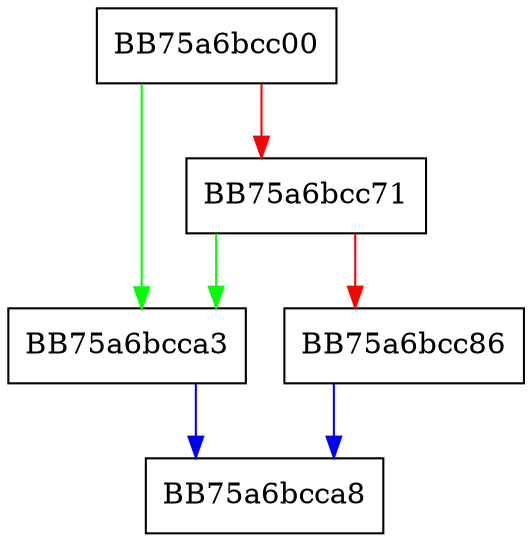 digraph ConvertToRawExtent {
  node [shape="box"];
  graph [splines=ortho];
  BB75a6bcc00 -> BB75a6bcca3 [color="green"];
  BB75a6bcc00 -> BB75a6bcc71 [color="red"];
  BB75a6bcc71 -> BB75a6bcca3 [color="green"];
  BB75a6bcc71 -> BB75a6bcc86 [color="red"];
  BB75a6bcc86 -> BB75a6bcca8 [color="blue"];
  BB75a6bcca3 -> BB75a6bcca8 [color="blue"];
}